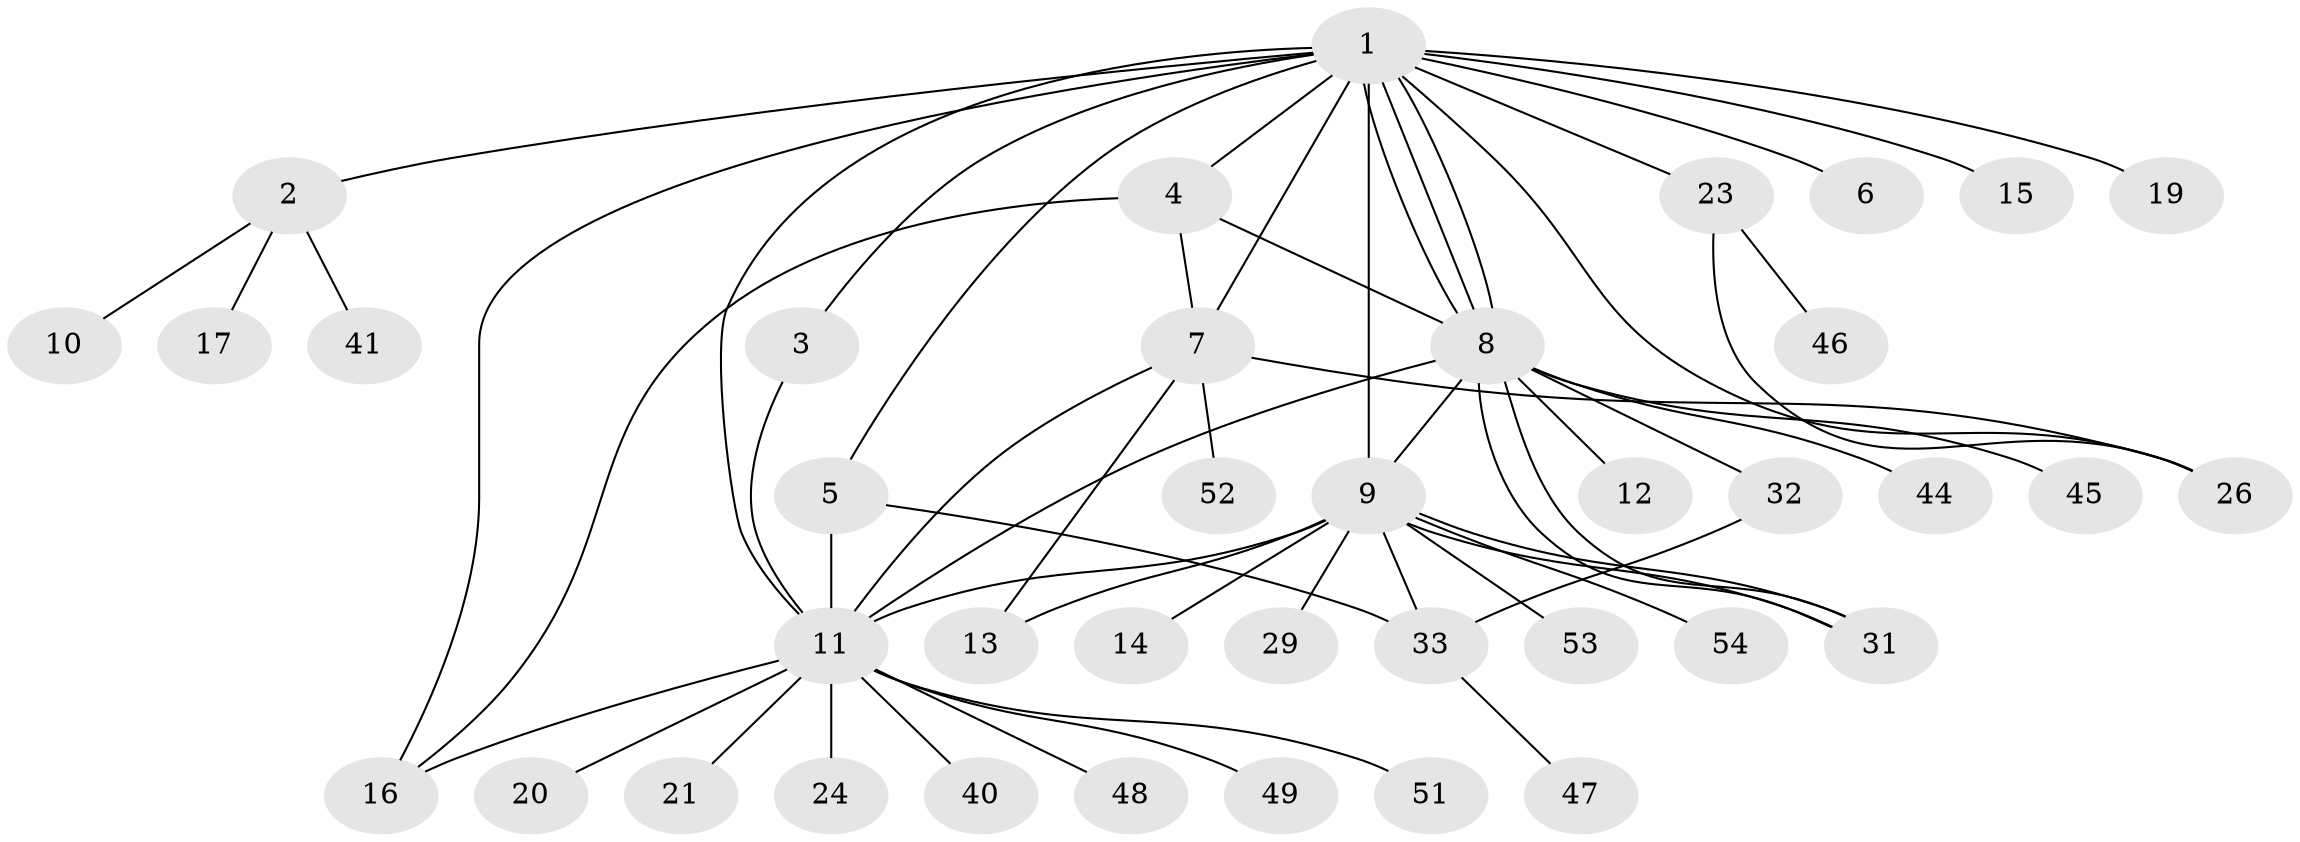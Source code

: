 // original degree distribution, {17: 0.018518518518518517, 5: 0.05555555555555555, 2: 0.16666666666666666, 4: 0.037037037037037035, 3: 0.07407407407407407, 1: 0.5740740740740741, 7: 0.018518518518518517, 14: 0.018518518518518517, 13: 0.018518518518518517, 15: 0.018518518518518517}
// Generated by graph-tools (version 1.1) at 2025/11/02/27/25 16:11:09]
// undirected, 39 vertices, 58 edges
graph export_dot {
graph [start="1"]
  node [color=gray90,style=filled];
  1 [super="+50"];
  2 [super="+34"];
  3;
  4 [super="+35"];
  5 [super="+22"];
  6;
  7 [super="+27"];
  8 [super="+30"];
  9 [super="+18"];
  10;
  11 [super="+37"];
  12;
  13;
  14;
  15;
  16 [super="+36"];
  17 [super="+28"];
  19;
  20;
  21;
  23 [super="+25"];
  24;
  26 [super="+38"];
  29;
  31 [super="+39"];
  32 [super="+43"];
  33 [super="+42"];
  40;
  41;
  44;
  45;
  46;
  47;
  48;
  49;
  51;
  52;
  53;
  54;
  1 -- 2;
  1 -- 3;
  1 -- 4;
  1 -- 5;
  1 -- 6;
  1 -- 7;
  1 -- 8;
  1 -- 8;
  1 -- 8;
  1 -- 9 [weight=2];
  1 -- 11;
  1 -- 15;
  1 -- 16;
  1 -- 19;
  1 -- 23;
  1 -- 26;
  2 -- 10;
  2 -- 17;
  2 -- 41;
  3 -- 11;
  4 -- 7;
  4 -- 8;
  4 -- 16;
  5 -- 11;
  5 -- 33;
  7 -- 11;
  7 -- 13;
  7 -- 52;
  7 -- 26;
  8 -- 9;
  8 -- 11;
  8 -- 12;
  8 -- 31;
  8 -- 31;
  8 -- 32 [weight=2];
  8 -- 44;
  8 -- 45;
  9 -- 11;
  9 -- 13;
  9 -- 14;
  9 -- 29;
  9 -- 31;
  9 -- 31;
  9 -- 33;
  9 -- 53;
  9 -- 54;
  11 -- 16;
  11 -- 20;
  11 -- 21;
  11 -- 24;
  11 -- 40;
  11 -- 48;
  11 -- 49;
  11 -- 51;
  23 -- 26;
  23 -- 46;
  32 -- 33;
  33 -- 47;
}
